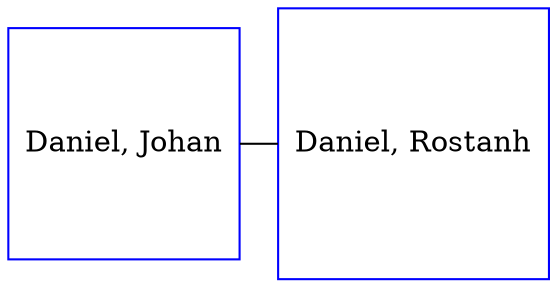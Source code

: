 digraph D {
    edge [dir=none];    node [shape=box];    "016092"   [label="Daniel, Johan", shape=box, regular=1, color="blue"] ;
"016093"   [label="Daniel, Rostanh", shape=box, regular=1, color="blue"] ;
{rank=same; 016092->016093};
}